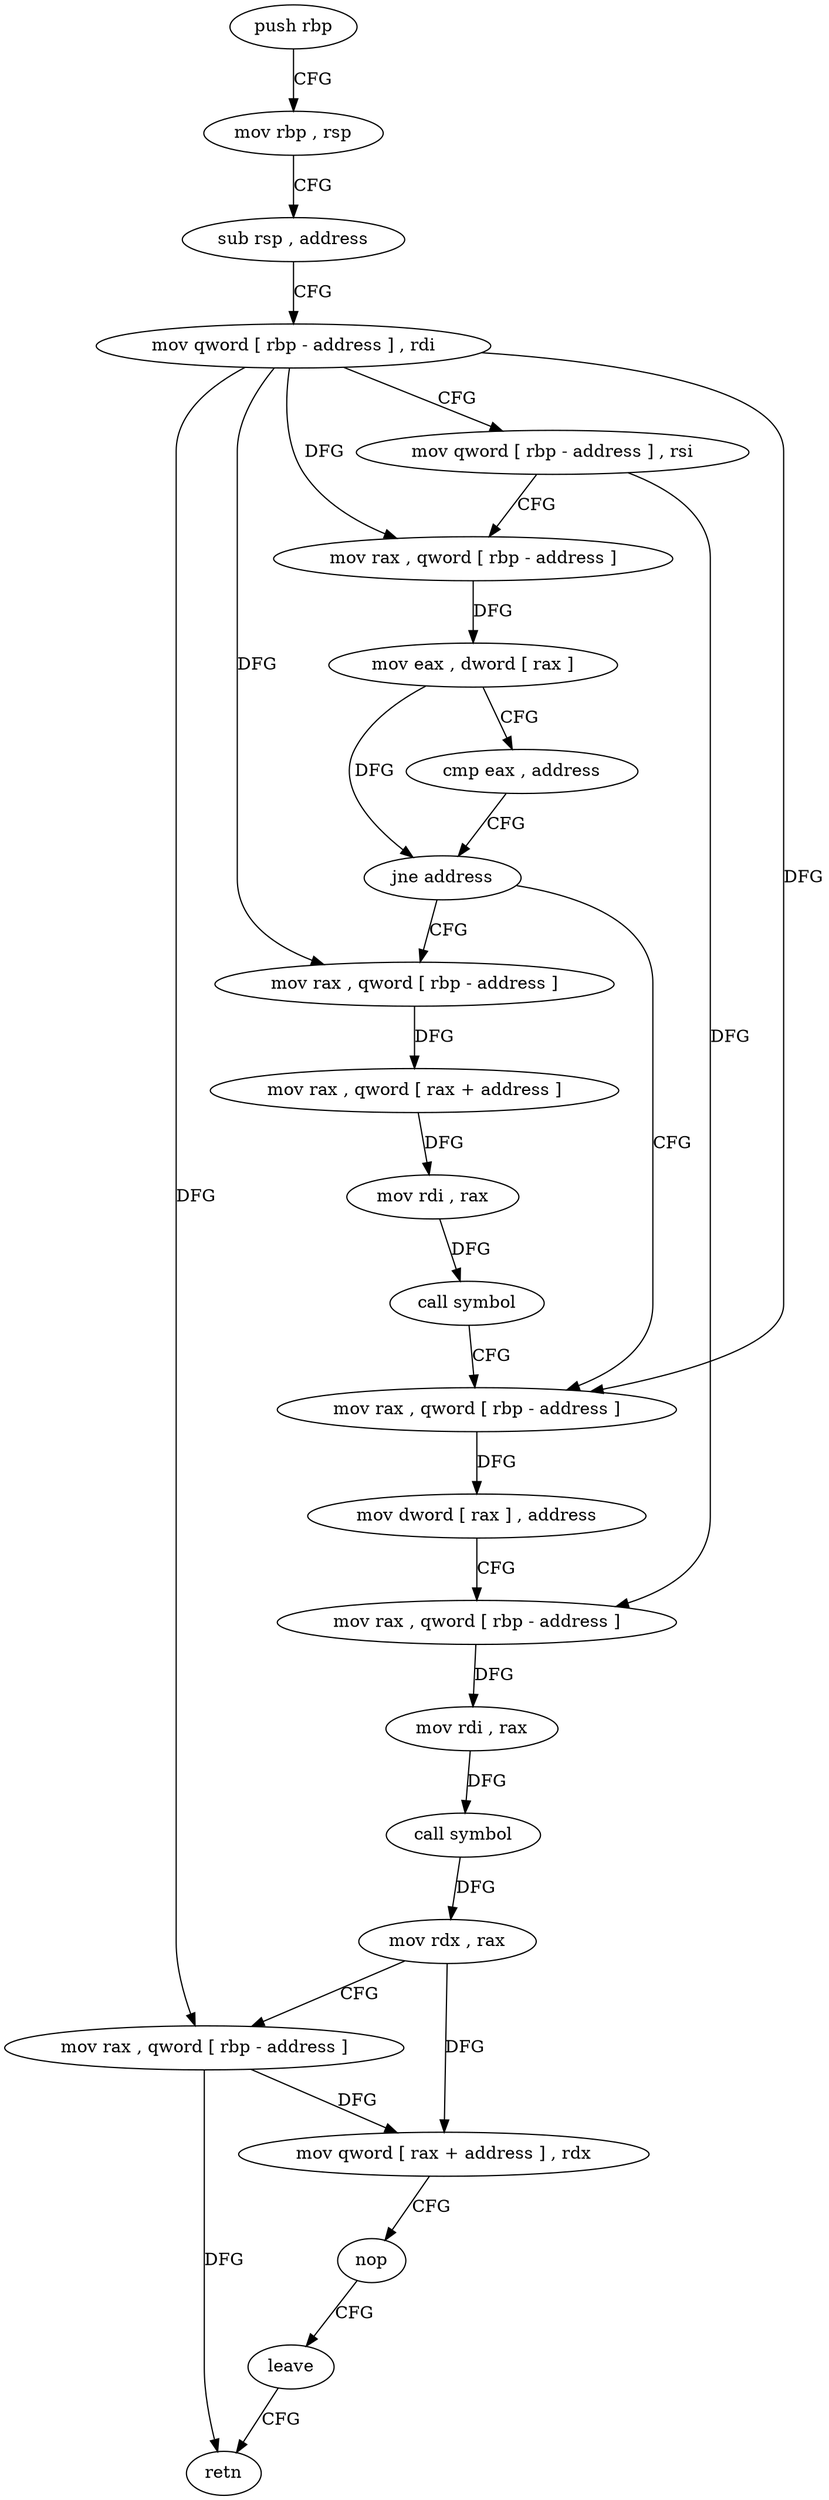 digraph "func" {
"138802" [label = "push rbp" ]
"138803" [label = "mov rbp , rsp" ]
"138806" [label = "sub rsp , address" ]
"138810" [label = "mov qword [ rbp - address ] , rdi" ]
"138814" [label = "mov qword [ rbp - address ] , rsi" ]
"138818" [label = "mov rax , qword [ rbp - address ]" ]
"138822" [label = "mov eax , dword [ rax ]" ]
"138824" [label = "cmp eax , address" ]
"138827" [label = "jne address" ]
"138845" [label = "mov rax , qword [ rbp - address ]" ]
"138829" [label = "mov rax , qword [ rbp - address ]" ]
"138849" [label = "mov dword [ rax ] , address" ]
"138855" [label = "mov rax , qword [ rbp - address ]" ]
"138859" [label = "mov rdi , rax" ]
"138862" [label = "call symbol" ]
"138867" [label = "mov rdx , rax" ]
"138870" [label = "mov rax , qword [ rbp - address ]" ]
"138874" [label = "mov qword [ rax + address ] , rdx" ]
"138878" [label = "nop" ]
"138879" [label = "leave" ]
"138880" [label = "retn" ]
"138833" [label = "mov rax , qword [ rax + address ]" ]
"138837" [label = "mov rdi , rax" ]
"138840" [label = "call symbol" ]
"138802" -> "138803" [ label = "CFG" ]
"138803" -> "138806" [ label = "CFG" ]
"138806" -> "138810" [ label = "CFG" ]
"138810" -> "138814" [ label = "CFG" ]
"138810" -> "138818" [ label = "DFG" ]
"138810" -> "138845" [ label = "DFG" ]
"138810" -> "138870" [ label = "DFG" ]
"138810" -> "138829" [ label = "DFG" ]
"138814" -> "138818" [ label = "CFG" ]
"138814" -> "138855" [ label = "DFG" ]
"138818" -> "138822" [ label = "DFG" ]
"138822" -> "138824" [ label = "CFG" ]
"138822" -> "138827" [ label = "DFG" ]
"138824" -> "138827" [ label = "CFG" ]
"138827" -> "138845" [ label = "CFG" ]
"138827" -> "138829" [ label = "CFG" ]
"138845" -> "138849" [ label = "DFG" ]
"138829" -> "138833" [ label = "DFG" ]
"138849" -> "138855" [ label = "CFG" ]
"138855" -> "138859" [ label = "DFG" ]
"138859" -> "138862" [ label = "DFG" ]
"138862" -> "138867" [ label = "DFG" ]
"138867" -> "138870" [ label = "CFG" ]
"138867" -> "138874" [ label = "DFG" ]
"138870" -> "138874" [ label = "DFG" ]
"138870" -> "138880" [ label = "DFG" ]
"138874" -> "138878" [ label = "CFG" ]
"138878" -> "138879" [ label = "CFG" ]
"138879" -> "138880" [ label = "CFG" ]
"138833" -> "138837" [ label = "DFG" ]
"138837" -> "138840" [ label = "DFG" ]
"138840" -> "138845" [ label = "CFG" ]
}
